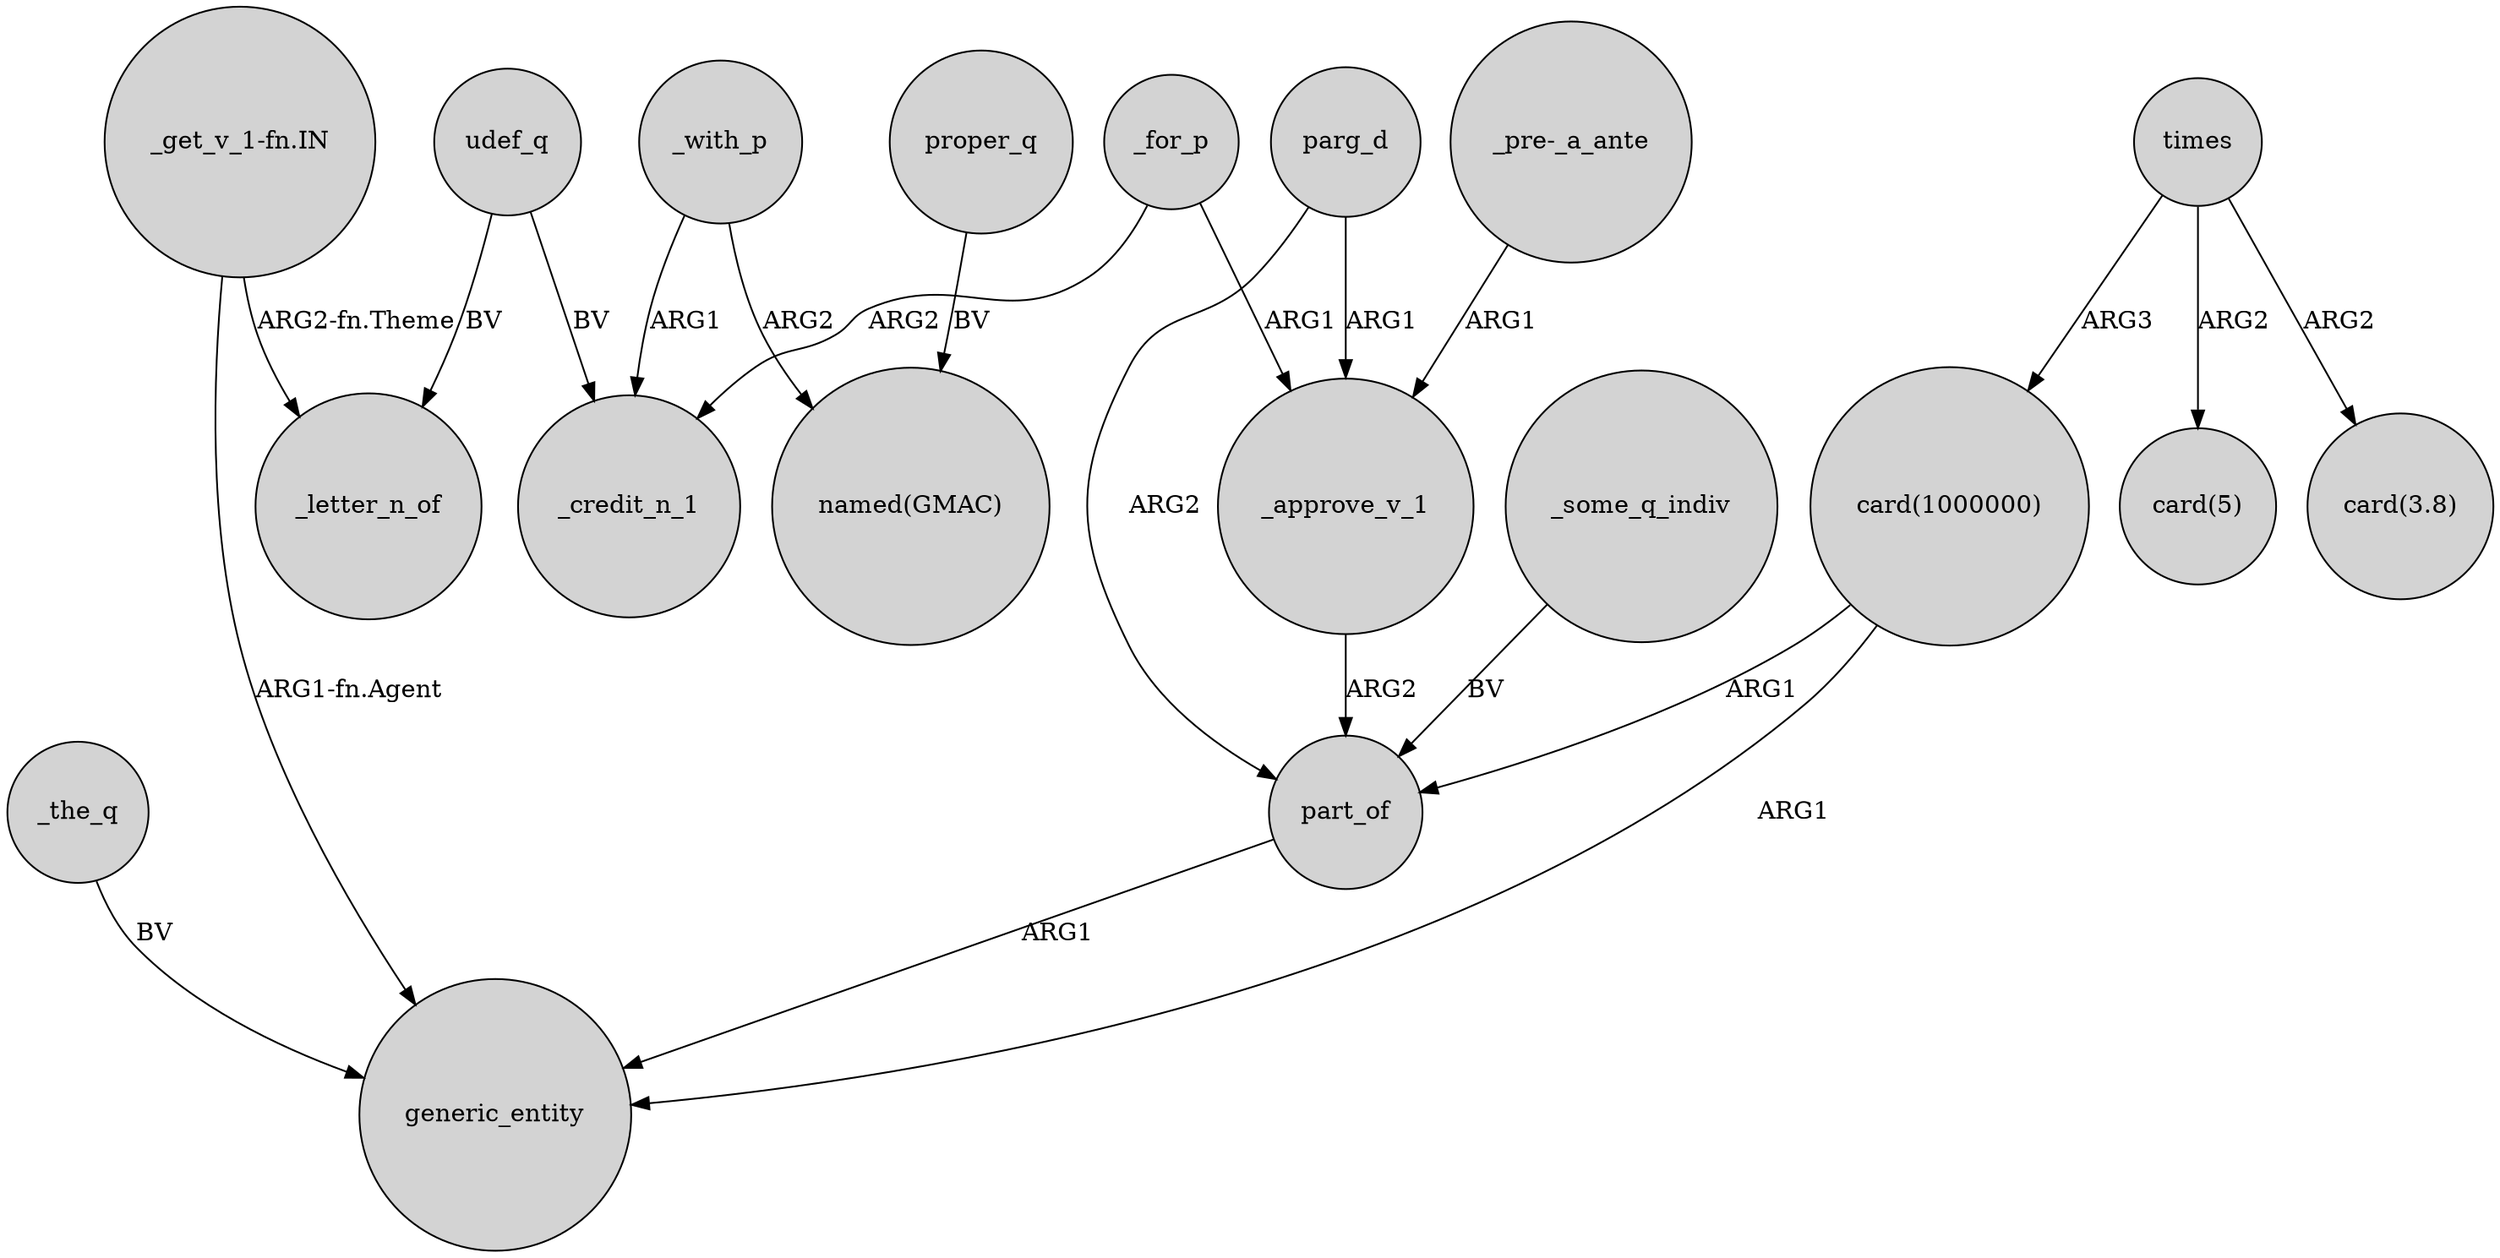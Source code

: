 digraph {
	node [shape=circle style=filled]
	"card(1000000)" -> generic_entity [label=ARG1]
	times -> "card(5)" [label=ARG2]
	_the_q -> generic_entity [label=BV]
	"_pre-_a_ante" -> _approve_v_1 [label=ARG1]
	udef_q -> _credit_n_1 [label=BV]
	udef_q -> _letter_n_of [label=BV]
	_for_p -> _approve_v_1 [label=ARG1]
	"_get_v_1-fn.IN" -> _letter_n_of [label="ARG2-fn.Theme"]
	"_get_v_1-fn.IN" -> generic_entity [label="ARG1-fn.Agent"]
	parg_d -> _approve_v_1 [label=ARG1]
	part_of -> generic_entity [label=ARG1]
	_with_p -> "named(GMAC)" [label=ARG2]
	proper_q -> "named(GMAC)" [label=BV]
	_some_q_indiv -> part_of [label=BV]
	times -> "card(1000000)" [label=ARG3]
	_with_p -> _credit_n_1 [label=ARG1]
	_for_p -> _credit_n_1 [label=ARG2]
	parg_d -> part_of [label=ARG2]
	times -> "card(3.8)" [label=ARG2]
	"card(1000000)" -> part_of [label=ARG1]
	_approve_v_1 -> part_of [label=ARG2]
}
